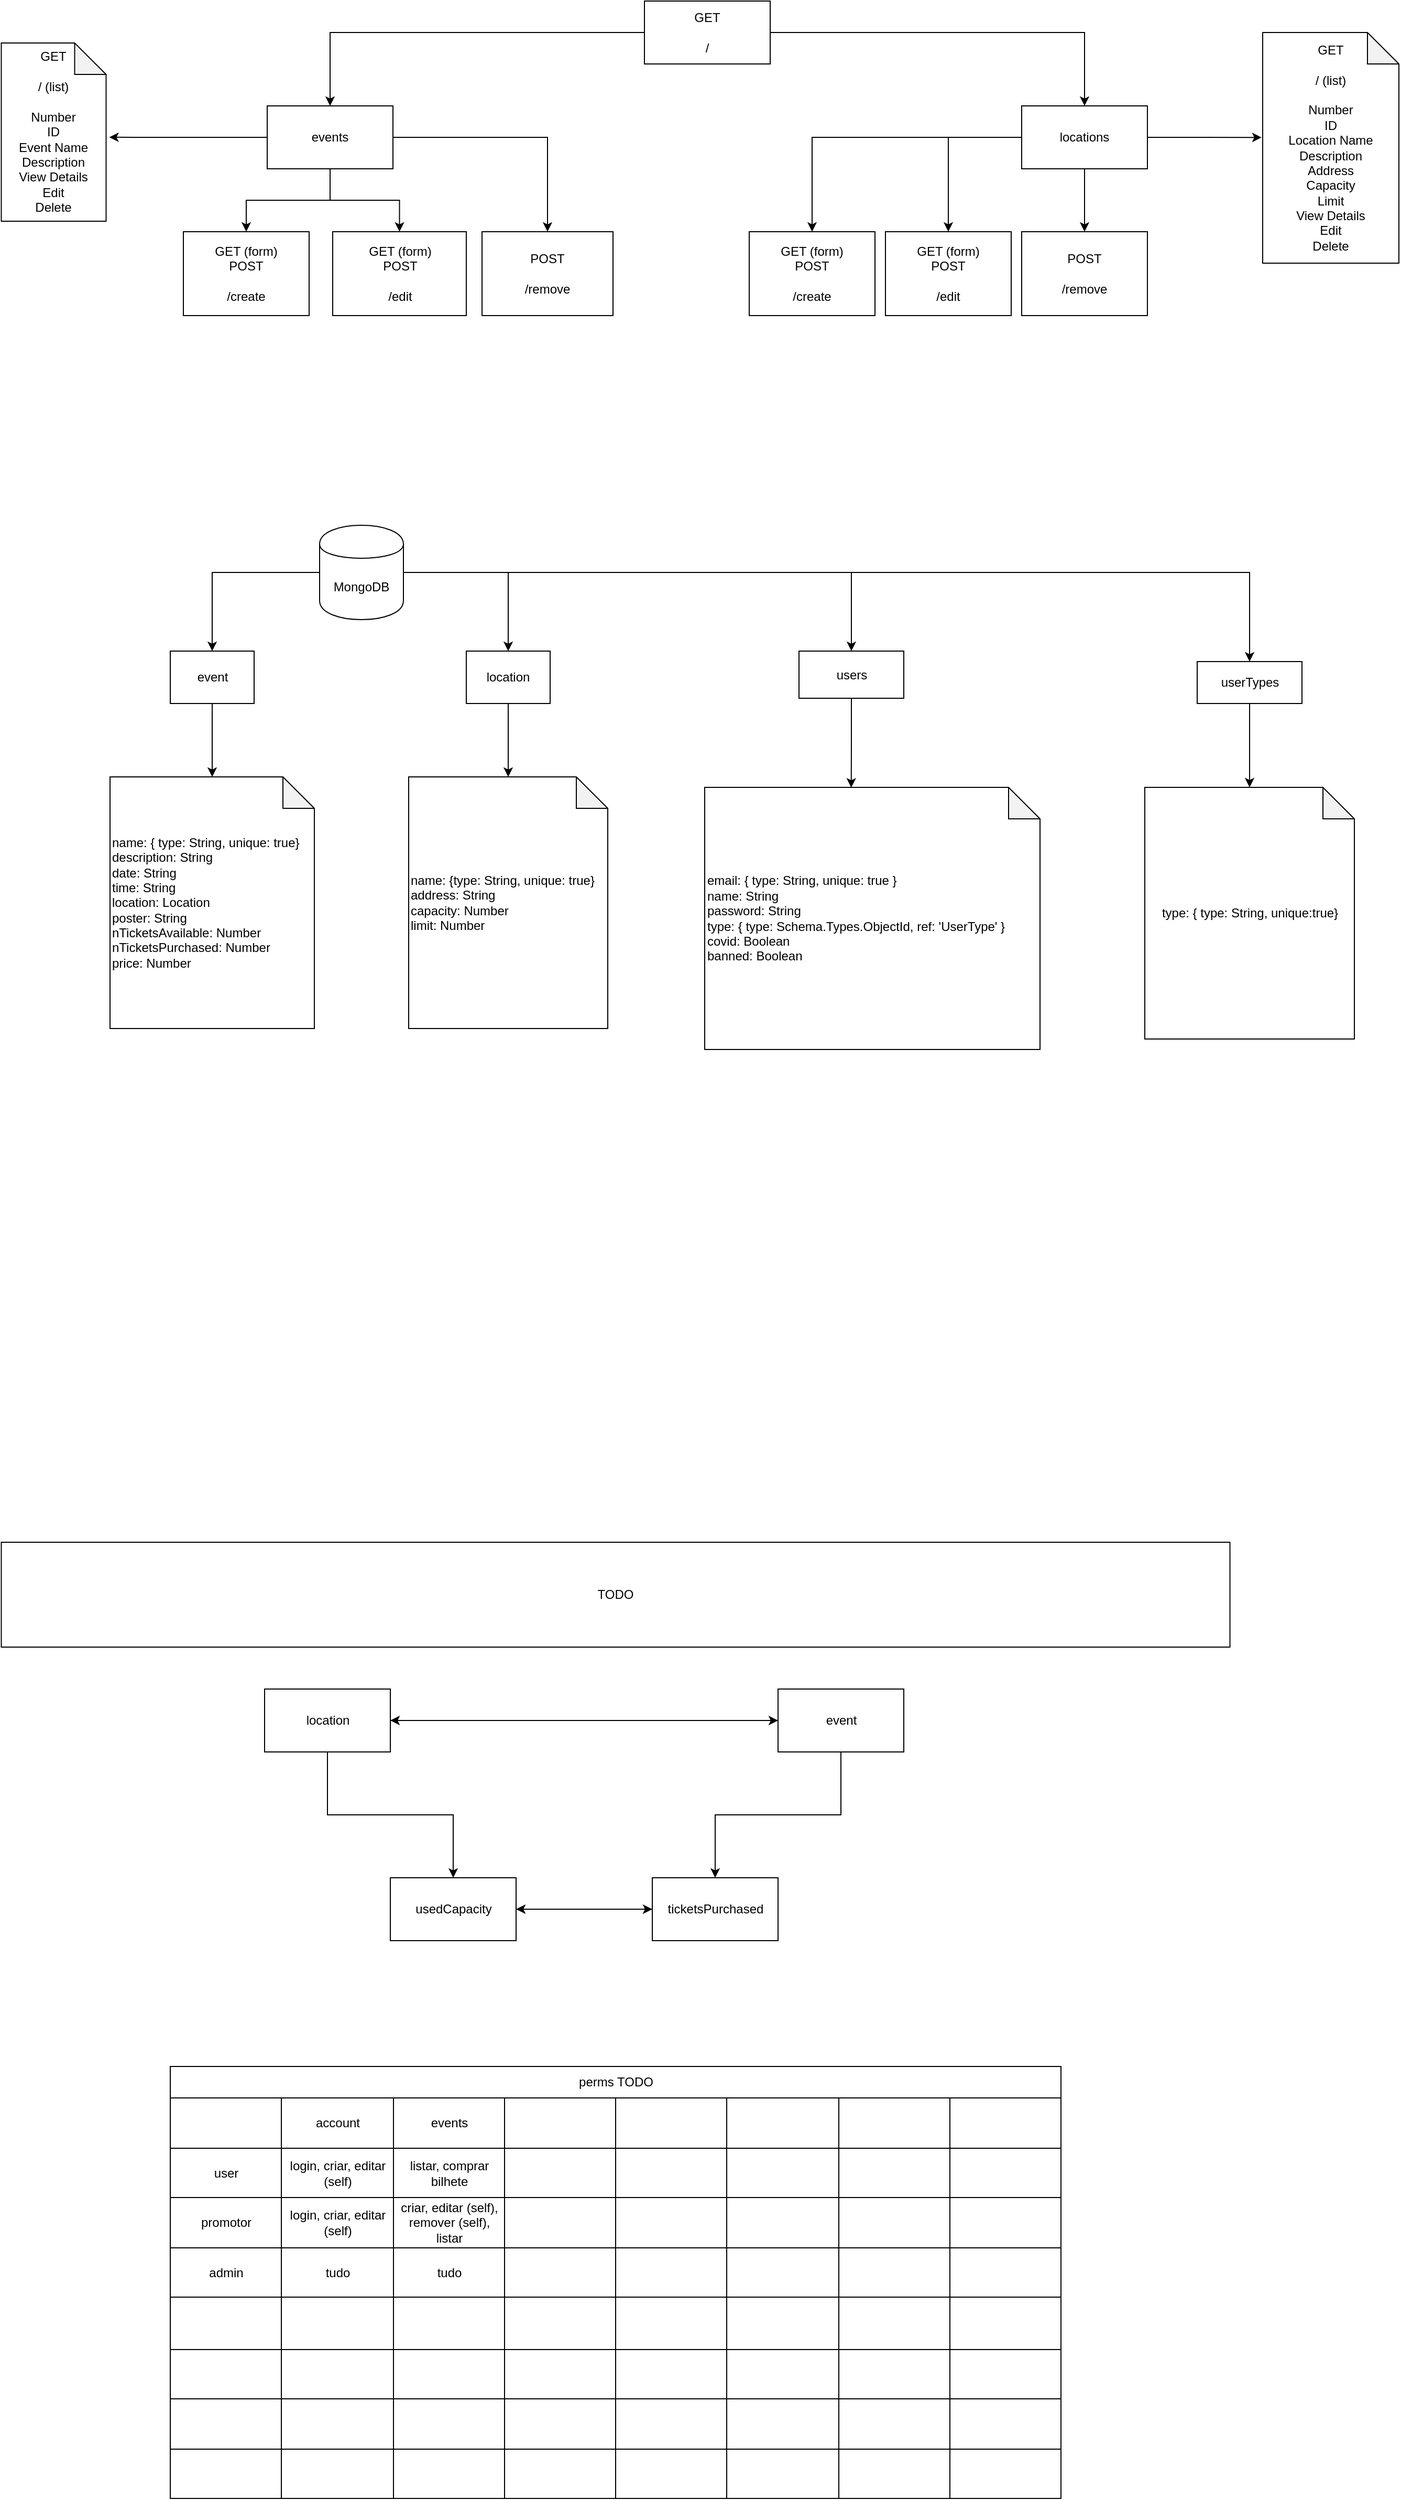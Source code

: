 <mxfile version="14.5.1" type="device"><diagram id="QZYRlkhLkShKNMkYqEu6" name="Page-1"><mxGraphModel dx="4913" dy="2349" grid="1" gridSize="10" guides="1" tooltips="1" connect="1" arrows="1" fold="1" page="1" pageScale="1" pageWidth="850" pageHeight="1100" math="0" shadow="0"><root><mxCell id="0"/><mxCell id="1" parent="0"/><mxCell id="uwYuwKZiTpqcy3LAlkzA-175" style="edgeStyle=orthogonalEdgeStyle;rounded=0;orthogonalLoop=1;jettySize=auto;html=1;" parent="1" source="uwYuwKZiTpqcy3LAlkzA-1" target="uwYuwKZiTpqcy3LAlkzA-5" edge="1"><mxGeometry relative="1" as="geometry"/></mxCell><mxCell id="uwYuwKZiTpqcy3LAlkzA-176" style="edgeStyle=orthogonalEdgeStyle;rounded=0;orthogonalLoop=1;jettySize=auto;html=1;" parent="1" source="uwYuwKZiTpqcy3LAlkzA-1" target="uwYuwKZiTpqcy3LAlkzA-8" edge="1"><mxGeometry relative="1" as="geometry"/></mxCell><mxCell id="uwYuwKZiTpqcy3LAlkzA-1" value="GET&lt;br&gt;&lt;br&gt;/" style="rounded=0;whiteSpace=wrap;html=1;" parent="1" vertex="1"><mxGeometry x="460" y="20" width="120" height="60" as="geometry"/></mxCell><mxCell id="uwYuwKZiTpqcy3LAlkzA-3" value="GET (form)&lt;br&gt;POST&lt;br&gt;&lt;br&gt;/create" style="whiteSpace=wrap;html=1;" parent="1" vertex="1"><mxGeometry x="20" y="240" width="120" height="80" as="geometry"/></mxCell><mxCell id="uwYuwKZiTpqcy3LAlkzA-178" style="edgeStyle=orthogonalEdgeStyle;rounded=0;orthogonalLoop=1;jettySize=auto;html=1;" parent="1" source="uwYuwKZiTpqcy3LAlkzA-5" target="uwYuwKZiTpqcy3LAlkzA-3" edge="1"><mxGeometry relative="1" as="geometry"/></mxCell><mxCell id="uwYuwKZiTpqcy3LAlkzA-179" style="edgeStyle=orthogonalEdgeStyle;rounded=0;orthogonalLoop=1;jettySize=auto;html=1;" parent="1" source="uwYuwKZiTpqcy3LAlkzA-5" target="uwYuwKZiTpqcy3LAlkzA-170" edge="1"><mxGeometry relative="1" as="geometry"/></mxCell><mxCell id="uwYuwKZiTpqcy3LAlkzA-181" style="edgeStyle=orthogonalEdgeStyle;rounded=0;orthogonalLoop=1;jettySize=auto;html=1;" parent="1" source="uwYuwKZiTpqcy3LAlkzA-5" target="uwYuwKZiTpqcy3LAlkzA-168" edge="1"><mxGeometry relative="1" as="geometry"/></mxCell><mxCell id="7alxsDu_PZcMSdnCGjHy-46" style="edgeStyle=orthogonalEdgeStyle;rounded=0;orthogonalLoop=1;jettySize=auto;html=1;entryX=1.03;entryY=0.529;entryDx=0;entryDy=0;entryPerimeter=0;" edge="1" parent="1" source="uwYuwKZiTpqcy3LAlkzA-5" target="7alxsDu_PZcMSdnCGjHy-28"><mxGeometry relative="1" as="geometry"/></mxCell><mxCell id="uwYuwKZiTpqcy3LAlkzA-5" value="events" style="whiteSpace=wrap;html=1;" parent="1" vertex="1"><mxGeometry x="100" y="120" width="120" height="60" as="geometry"/></mxCell><mxCell id="uwYuwKZiTpqcy3LAlkzA-182" style="edgeStyle=orthogonalEdgeStyle;rounded=0;orthogonalLoop=1;jettySize=auto;html=1;" parent="1" source="uwYuwKZiTpqcy3LAlkzA-8" target="uwYuwKZiTpqcy3LAlkzA-9" edge="1"><mxGeometry relative="1" as="geometry"/></mxCell><mxCell id="uwYuwKZiTpqcy3LAlkzA-183" style="edgeStyle=orthogonalEdgeStyle;rounded=0;orthogonalLoop=1;jettySize=auto;html=1;" parent="1" source="uwYuwKZiTpqcy3LAlkzA-8" target="uwYuwKZiTpqcy3LAlkzA-10" edge="1"><mxGeometry relative="1" as="geometry"/></mxCell><mxCell id="uwYuwKZiTpqcy3LAlkzA-184" style="edgeStyle=orthogonalEdgeStyle;rounded=0;orthogonalLoop=1;jettySize=auto;html=1;entryX=0.5;entryY=0;entryDx=0;entryDy=0;" parent="1" source="uwYuwKZiTpqcy3LAlkzA-8" target="uwYuwKZiTpqcy3LAlkzA-11" edge="1"><mxGeometry relative="1" as="geometry"/></mxCell><mxCell id="7alxsDu_PZcMSdnCGjHy-45" style="edgeStyle=orthogonalEdgeStyle;rounded=0;orthogonalLoop=1;jettySize=auto;html=1;entryX=-0.008;entryY=0.455;entryDx=0;entryDy=0;entryPerimeter=0;" edge="1" parent="1" source="uwYuwKZiTpqcy3LAlkzA-8" target="7alxsDu_PZcMSdnCGjHy-30"><mxGeometry relative="1" as="geometry"/></mxCell><mxCell id="uwYuwKZiTpqcy3LAlkzA-8" value="locations" style="whiteSpace=wrap;html=1;" parent="1" vertex="1"><mxGeometry x="820" y="120" width="120" height="60" as="geometry"/></mxCell><mxCell id="uwYuwKZiTpqcy3LAlkzA-9" value="GET (form)&lt;br&gt;POST&lt;br&gt;&lt;br&gt;/create" style="whiteSpace=wrap;html=1;" parent="1" vertex="1"><mxGeometry x="560" y="240" width="120" height="80" as="geometry"/></mxCell><mxCell id="uwYuwKZiTpqcy3LAlkzA-10" value="GET (form)&lt;br&gt;POST&lt;br&gt;&lt;br&gt;/edit" style="whiteSpace=wrap;html=1;" parent="1" vertex="1"><mxGeometry x="690" y="240" width="120" height="80" as="geometry"/></mxCell><mxCell id="uwYuwKZiTpqcy3LAlkzA-11" value="POST&lt;br&gt;&lt;br&gt;/remove" style="whiteSpace=wrap;html=1;" parent="1" vertex="1"><mxGeometry x="820" y="240" width="120" height="80" as="geometry"/></mxCell><mxCell id="uwYuwKZiTpqcy3LAlkzA-95" value="perms TODO" style="shape=table;html=1;whiteSpace=wrap;startSize=30;container=1;collapsible=0;childLayout=tableLayout;" parent="1" vertex="1"><mxGeometry x="7.5" y="1990" width="850" height="412" as="geometry"/></mxCell><mxCell id="uwYuwKZiTpqcy3LAlkzA-96" value="" style="shape=partialRectangle;html=1;whiteSpace=wrap;collapsible=0;dropTarget=0;pointerEvents=0;fillColor=none;top=0;left=0;bottom=0;right=0;points=[[0,0.5],[1,0.5]];portConstraint=eastwest;" parent="uwYuwKZiTpqcy3LAlkzA-95" vertex="1"><mxGeometry y="30" width="850" height="48" as="geometry"/></mxCell><mxCell id="uwYuwKZiTpqcy3LAlkzA-97" value="" style="shape=partialRectangle;html=1;whiteSpace=wrap;connectable=0;overflow=hidden;fillColor=none;top=0;left=0;bottom=0;right=0;" parent="uwYuwKZiTpqcy3LAlkzA-96" vertex="1"><mxGeometry width="106" height="48" as="geometry"/></mxCell><mxCell id="uwYuwKZiTpqcy3LAlkzA-98" value="account" style="shape=partialRectangle;html=1;whiteSpace=wrap;connectable=0;overflow=hidden;fillColor=none;top=0;left=0;bottom=0;right=0;" parent="uwYuwKZiTpqcy3LAlkzA-96" vertex="1"><mxGeometry x="106" width="107" height="48" as="geometry"/></mxCell><mxCell id="uwYuwKZiTpqcy3LAlkzA-99" value="events" style="shape=partialRectangle;html=1;whiteSpace=wrap;connectable=0;overflow=hidden;fillColor=none;top=0;left=0;bottom=0;right=0;" parent="uwYuwKZiTpqcy3LAlkzA-96" vertex="1"><mxGeometry x="213" width="106" height="48" as="geometry"/></mxCell><mxCell id="uwYuwKZiTpqcy3LAlkzA-100" value="" style="shape=partialRectangle;html=1;whiteSpace=wrap;connectable=0;overflow=hidden;fillColor=none;top=0;left=0;bottom=0;right=0;" parent="uwYuwKZiTpqcy3LAlkzA-96" vertex="1"><mxGeometry x="319" width="106" height="48" as="geometry"/></mxCell><mxCell id="uwYuwKZiTpqcy3LAlkzA-101" value="" style="shape=partialRectangle;html=1;whiteSpace=wrap;connectable=0;overflow=hidden;fillColor=none;top=0;left=0;bottom=0;right=0;" parent="uwYuwKZiTpqcy3LAlkzA-96" vertex="1"><mxGeometry x="425" width="106" height="48" as="geometry"/></mxCell><mxCell id="uwYuwKZiTpqcy3LAlkzA-102" value="" style="shape=partialRectangle;html=1;whiteSpace=wrap;connectable=0;overflow=hidden;fillColor=none;top=0;left=0;bottom=0;right=0;" parent="uwYuwKZiTpqcy3LAlkzA-96" vertex="1"><mxGeometry x="531" width="107" height="48" as="geometry"/></mxCell><mxCell id="uwYuwKZiTpqcy3LAlkzA-103" value="" style="shape=partialRectangle;html=1;whiteSpace=wrap;connectable=0;overflow=hidden;fillColor=none;top=0;left=0;bottom=0;right=0;" parent="uwYuwKZiTpqcy3LAlkzA-96" vertex="1"><mxGeometry x="638" width="106" height="48" as="geometry"/></mxCell><mxCell id="uwYuwKZiTpqcy3LAlkzA-104" value="" style="shape=partialRectangle;html=1;whiteSpace=wrap;connectable=0;overflow=hidden;fillColor=none;top=0;left=0;bottom=0;right=0;" parent="uwYuwKZiTpqcy3LAlkzA-96" vertex="1"><mxGeometry x="744" width="106" height="48" as="geometry"/></mxCell><mxCell id="uwYuwKZiTpqcy3LAlkzA-105" value="" style="shape=partialRectangle;html=1;whiteSpace=wrap;collapsible=0;dropTarget=0;pointerEvents=0;fillColor=none;top=0;left=0;bottom=0;right=0;points=[[0,0.5],[1,0.5]];portConstraint=eastwest;" parent="uwYuwKZiTpqcy3LAlkzA-95" vertex="1"><mxGeometry y="78" width="850" height="47" as="geometry"/></mxCell><mxCell id="uwYuwKZiTpqcy3LAlkzA-106" value="user" style="shape=partialRectangle;html=1;whiteSpace=wrap;connectable=0;overflow=hidden;fillColor=none;top=0;left=0;bottom=0;right=0;" parent="uwYuwKZiTpqcy3LAlkzA-105" vertex="1"><mxGeometry width="106" height="47" as="geometry"/></mxCell><mxCell id="uwYuwKZiTpqcy3LAlkzA-107" value="login, criar, editar (self)" style="shape=partialRectangle;html=1;whiteSpace=wrap;connectable=0;overflow=hidden;fillColor=none;top=0;left=0;bottom=0;right=0;" parent="uwYuwKZiTpqcy3LAlkzA-105" vertex="1"><mxGeometry x="106" width="107" height="47" as="geometry"/></mxCell><mxCell id="uwYuwKZiTpqcy3LAlkzA-108" value="listar, comprar bilhete" style="shape=partialRectangle;html=1;whiteSpace=wrap;connectable=0;overflow=hidden;fillColor=none;top=0;left=0;bottom=0;right=0;" parent="uwYuwKZiTpqcy3LAlkzA-105" vertex="1"><mxGeometry x="213" width="106" height="47" as="geometry"/></mxCell><mxCell id="uwYuwKZiTpqcy3LAlkzA-109" value="" style="shape=partialRectangle;html=1;whiteSpace=wrap;connectable=0;overflow=hidden;fillColor=none;top=0;left=0;bottom=0;right=0;" parent="uwYuwKZiTpqcy3LAlkzA-105" vertex="1"><mxGeometry x="319" width="106" height="47" as="geometry"/></mxCell><mxCell id="uwYuwKZiTpqcy3LAlkzA-110" value="" style="shape=partialRectangle;html=1;whiteSpace=wrap;connectable=0;overflow=hidden;fillColor=none;top=0;left=0;bottom=0;right=0;" parent="uwYuwKZiTpqcy3LAlkzA-105" vertex="1"><mxGeometry x="425" width="106" height="47" as="geometry"/></mxCell><mxCell id="uwYuwKZiTpqcy3LAlkzA-111" value="" style="shape=partialRectangle;html=1;whiteSpace=wrap;connectable=0;overflow=hidden;fillColor=none;top=0;left=0;bottom=0;right=0;" parent="uwYuwKZiTpqcy3LAlkzA-105" vertex="1"><mxGeometry x="531" width="107" height="47" as="geometry"/></mxCell><mxCell id="uwYuwKZiTpqcy3LAlkzA-112" value="" style="shape=partialRectangle;html=1;whiteSpace=wrap;connectable=0;overflow=hidden;fillColor=none;top=0;left=0;bottom=0;right=0;" parent="uwYuwKZiTpqcy3LAlkzA-105" vertex="1"><mxGeometry x="638" width="106" height="47" as="geometry"/></mxCell><mxCell id="uwYuwKZiTpqcy3LAlkzA-113" value="" style="shape=partialRectangle;html=1;whiteSpace=wrap;connectable=0;overflow=hidden;fillColor=none;top=0;left=0;bottom=0;right=0;" parent="uwYuwKZiTpqcy3LAlkzA-105" vertex="1"><mxGeometry x="744" width="106" height="47" as="geometry"/></mxCell><mxCell id="uwYuwKZiTpqcy3LAlkzA-114" value="" style="shape=partialRectangle;html=1;whiteSpace=wrap;collapsible=0;dropTarget=0;pointerEvents=0;fillColor=none;top=0;left=0;bottom=0;right=0;points=[[0,0.5],[1,0.5]];portConstraint=eastwest;" parent="uwYuwKZiTpqcy3LAlkzA-95" vertex="1"><mxGeometry y="125" width="850" height="48" as="geometry"/></mxCell><mxCell id="uwYuwKZiTpqcy3LAlkzA-115" value="promotor" style="shape=partialRectangle;html=1;whiteSpace=wrap;connectable=0;overflow=hidden;fillColor=none;top=0;left=0;bottom=0;right=0;" parent="uwYuwKZiTpqcy3LAlkzA-114" vertex="1"><mxGeometry width="106" height="48" as="geometry"/></mxCell><mxCell id="uwYuwKZiTpqcy3LAlkzA-116" value="login, criar, editar (self)" style="shape=partialRectangle;html=1;whiteSpace=wrap;connectable=0;overflow=hidden;fillColor=none;top=0;left=0;bottom=0;right=0;" parent="uwYuwKZiTpqcy3LAlkzA-114" vertex="1"><mxGeometry x="106" width="107" height="48" as="geometry"/></mxCell><mxCell id="uwYuwKZiTpqcy3LAlkzA-117" value="criar, editar (self), remover (self), listar" style="shape=partialRectangle;html=1;whiteSpace=wrap;connectable=0;overflow=hidden;fillColor=none;top=0;left=0;bottom=0;right=0;" parent="uwYuwKZiTpqcy3LAlkzA-114" vertex="1"><mxGeometry x="213" width="106" height="48" as="geometry"/></mxCell><mxCell id="uwYuwKZiTpqcy3LAlkzA-118" value="" style="shape=partialRectangle;html=1;whiteSpace=wrap;connectable=0;overflow=hidden;fillColor=none;top=0;left=0;bottom=0;right=0;" parent="uwYuwKZiTpqcy3LAlkzA-114" vertex="1"><mxGeometry x="319" width="106" height="48" as="geometry"/></mxCell><mxCell id="uwYuwKZiTpqcy3LAlkzA-119" value="" style="shape=partialRectangle;html=1;whiteSpace=wrap;connectable=0;overflow=hidden;fillColor=none;top=0;left=0;bottom=0;right=0;" parent="uwYuwKZiTpqcy3LAlkzA-114" vertex="1"><mxGeometry x="425" width="106" height="48" as="geometry"/></mxCell><mxCell id="uwYuwKZiTpqcy3LAlkzA-120" value="" style="shape=partialRectangle;html=1;whiteSpace=wrap;connectable=0;overflow=hidden;fillColor=none;top=0;left=0;bottom=0;right=0;" parent="uwYuwKZiTpqcy3LAlkzA-114" vertex="1"><mxGeometry x="531" width="107" height="48" as="geometry"/></mxCell><mxCell id="uwYuwKZiTpqcy3LAlkzA-121" value="" style="shape=partialRectangle;html=1;whiteSpace=wrap;connectable=0;overflow=hidden;fillColor=none;top=0;left=0;bottom=0;right=0;" parent="uwYuwKZiTpqcy3LAlkzA-114" vertex="1"><mxGeometry x="638" width="106" height="48" as="geometry"/></mxCell><mxCell id="uwYuwKZiTpqcy3LAlkzA-122" value="" style="shape=partialRectangle;html=1;whiteSpace=wrap;connectable=0;overflow=hidden;fillColor=none;top=0;left=0;bottom=0;right=0;" parent="uwYuwKZiTpqcy3LAlkzA-114" vertex="1"><mxGeometry x="744" width="106" height="48" as="geometry"/></mxCell><mxCell id="uwYuwKZiTpqcy3LAlkzA-123" value="" style="shape=partialRectangle;html=1;whiteSpace=wrap;collapsible=0;dropTarget=0;pointerEvents=0;fillColor=none;top=0;left=0;bottom=0;right=0;points=[[0,0.5],[1,0.5]];portConstraint=eastwest;" parent="uwYuwKZiTpqcy3LAlkzA-95" vertex="1"><mxGeometry y="173" width="850" height="47" as="geometry"/></mxCell><mxCell id="uwYuwKZiTpqcy3LAlkzA-124" value="admin" style="shape=partialRectangle;html=1;whiteSpace=wrap;connectable=0;overflow=hidden;fillColor=none;top=0;left=0;bottom=0;right=0;" parent="uwYuwKZiTpqcy3LAlkzA-123" vertex="1"><mxGeometry width="106" height="47" as="geometry"/></mxCell><mxCell id="uwYuwKZiTpqcy3LAlkzA-125" value="tudo" style="shape=partialRectangle;html=1;whiteSpace=wrap;connectable=0;overflow=hidden;fillColor=none;top=0;left=0;bottom=0;right=0;" parent="uwYuwKZiTpqcy3LAlkzA-123" vertex="1"><mxGeometry x="106" width="107" height="47" as="geometry"/></mxCell><mxCell id="uwYuwKZiTpqcy3LAlkzA-126" value="tudo" style="shape=partialRectangle;html=1;whiteSpace=wrap;connectable=0;overflow=hidden;fillColor=none;top=0;left=0;bottom=0;right=0;" parent="uwYuwKZiTpqcy3LAlkzA-123" vertex="1"><mxGeometry x="213" width="106" height="47" as="geometry"/></mxCell><mxCell id="uwYuwKZiTpqcy3LAlkzA-127" value="" style="shape=partialRectangle;html=1;whiteSpace=wrap;connectable=0;overflow=hidden;fillColor=none;top=0;left=0;bottom=0;right=0;" parent="uwYuwKZiTpqcy3LAlkzA-123" vertex="1"><mxGeometry x="319" width="106" height="47" as="geometry"/></mxCell><mxCell id="uwYuwKZiTpqcy3LAlkzA-128" value="" style="shape=partialRectangle;html=1;whiteSpace=wrap;connectable=0;overflow=hidden;fillColor=none;top=0;left=0;bottom=0;right=0;" parent="uwYuwKZiTpqcy3LAlkzA-123" vertex="1"><mxGeometry x="425" width="106" height="47" as="geometry"/></mxCell><mxCell id="uwYuwKZiTpqcy3LAlkzA-129" value="" style="shape=partialRectangle;html=1;whiteSpace=wrap;connectable=0;overflow=hidden;fillColor=none;top=0;left=0;bottom=0;right=0;" parent="uwYuwKZiTpqcy3LAlkzA-123" vertex="1"><mxGeometry x="531" width="107" height="47" as="geometry"/></mxCell><mxCell id="uwYuwKZiTpqcy3LAlkzA-130" value="" style="shape=partialRectangle;html=1;whiteSpace=wrap;connectable=0;overflow=hidden;fillColor=none;top=0;left=0;bottom=0;right=0;" parent="uwYuwKZiTpqcy3LAlkzA-123" vertex="1"><mxGeometry x="638" width="106" height="47" as="geometry"/></mxCell><mxCell id="uwYuwKZiTpqcy3LAlkzA-131" value="" style="shape=partialRectangle;html=1;whiteSpace=wrap;connectable=0;overflow=hidden;fillColor=none;top=0;left=0;bottom=0;right=0;" parent="uwYuwKZiTpqcy3LAlkzA-123" vertex="1"><mxGeometry x="744" width="106" height="47" as="geometry"/></mxCell><mxCell id="uwYuwKZiTpqcy3LAlkzA-132" value="" style="shape=partialRectangle;html=1;whiteSpace=wrap;collapsible=0;dropTarget=0;pointerEvents=0;fillColor=none;top=0;left=0;bottom=0;right=0;points=[[0,0.5],[1,0.5]];portConstraint=eastwest;" parent="uwYuwKZiTpqcy3LAlkzA-95" vertex="1"><mxGeometry y="220" width="850" height="50" as="geometry"/></mxCell><mxCell id="uwYuwKZiTpqcy3LAlkzA-133" value="" style="shape=partialRectangle;html=1;whiteSpace=wrap;connectable=0;overflow=hidden;fillColor=none;top=0;left=0;bottom=0;right=0;" parent="uwYuwKZiTpqcy3LAlkzA-132" vertex="1"><mxGeometry width="106" height="50" as="geometry"/></mxCell><mxCell id="uwYuwKZiTpqcy3LAlkzA-134" value="" style="shape=partialRectangle;html=1;whiteSpace=wrap;connectable=0;overflow=hidden;fillColor=none;top=0;left=0;bottom=0;right=0;" parent="uwYuwKZiTpqcy3LAlkzA-132" vertex="1"><mxGeometry x="106" width="107" height="50" as="geometry"/></mxCell><mxCell id="uwYuwKZiTpqcy3LAlkzA-135" value="" style="shape=partialRectangle;html=1;whiteSpace=wrap;connectable=0;overflow=hidden;fillColor=none;top=0;left=0;bottom=0;right=0;" parent="uwYuwKZiTpqcy3LAlkzA-132" vertex="1"><mxGeometry x="213" width="106" height="50" as="geometry"/></mxCell><mxCell id="uwYuwKZiTpqcy3LAlkzA-136" value="" style="shape=partialRectangle;html=1;whiteSpace=wrap;connectable=0;overflow=hidden;fillColor=none;top=0;left=0;bottom=0;right=0;" parent="uwYuwKZiTpqcy3LAlkzA-132" vertex="1"><mxGeometry x="319" width="106" height="50" as="geometry"/></mxCell><mxCell id="uwYuwKZiTpqcy3LAlkzA-137" value="" style="shape=partialRectangle;html=1;whiteSpace=wrap;connectable=0;overflow=hidden;fillColor=none;top=0;left=0;bottom=0;right=0;" parent="uwYuwKZiTpqcy3LAlkzA-132" vertex="1"><mxGeometry x="425" width="106" height="50" as="geometry"/></mxCell><mxCell id="uwYuwKZiTpqcy3LAlkzA-138" value="" style="shape=partialRectangle;html=1;whiteSpace=wrap;connectable=0;overflow=hidden;fillColor=none;top=0;left=0;bottom=0;right=0;" parent="uwYuwKZiTpqcy3LAlkzA-132" vertex="1"><mxGeometry x="531" width="107" height="50" as="geometry"/></mxCell><mxCell id="uwYuwKZiTpqcy3LAlkzA-139" value="" style="shape=partialRectangle;html=1;whiteSpace=wrap;connectable=0;overflow=hidden;fillColor=none;top=0;left=0;bottom=0;right=0;" parent="uwYuwKZiTpqcy3LAlkzA-132" vertex="1"><mxGeometry x="638" width="106" height="50" as="geometry"/></mxCell><mxCell id="uwYuwKZiTpqcy3LAlkzA-140" value="" style="shape=partialRectangle;html=1;whiteSpace=wrap;connectable=0;overflow=hidden;fillColor=none;top=0;left=0;bottom=0;right=0;" parent="uwYuwKZiTpqcy3LAlkzA-132" vertex="1"><mxGeometry x="744" width="106" height="50" as="geometry"/></mxCell><mxCell id="uwYuwKZiTpqcy3LAlkzA-141" value="" style="shape=partialRectangle;html=1;whiteSpace=wrap;collapsible=0;dropTarget=0;pointerEvents=0;fillColor=none;top=0;left=0;bottom=0;right=0;points=[[0,0.5],[1,0.5]];portConstraint=eastwest;" parent="uwYuwKZiTpqcy3LAlkzA-95" vertex="1"><mxGeometry y="270" width="850" height="47" as="geometry"/></mxCell><mxCell id="uwYuwKZiTpqcy3LAlkzA-142" value="" style="shape=partialRectangle;html=1;whiteSpace=wrap;connectable=0;overflow=hidden;fillColor=none;top=0;left=0;bottom=0;right=0;" parent="uwYuwKZiTpqcy3LAlkzA-141" vertex="1"><mxGeometry width="106" height="47" as="geometry"/></mxCell><mxCell id="uwYuwKZiTpqcy3LAlkzA-143" value="" style="shape=partialRectangle;html=1;whiteSpace=wrap;connectable=0;overflow=hidden;fillColor=none;top=0;left=0;bottom=0;right=0;" parent="uwYuwKZiTpqcy3LAlkzA-141" vertex="1"><mxGeometry x="106" width="107" height="47" as="geometry"/></mxCell><mxCell id="uwYuwKZiTpqcy3LAlkzA-144" value="" style="shape=partialRectangle;html=1;whiteSpace=wrap;connectable=0;overflow=hidden;fillColor=none;top=0;left=0;bottom=0;right=0;" parent="uwYuwKZiTpqcy3LAlkzA-141" vertex="1"><mxGeometry x="213" width="106" height="47" as="geometry"/></mxCell><mxCell id="uwYuwKZiTpqcy3LAlkzA-145" value="" style="shape=partialRectangle;html=1;whiteSpace=wrap;connectable=0;overflow=hidden;fillColor=none;top=0;left=0;bottom=0;right=0;" parent="uwYuwKZiTpqcy3LAlkzA-141" vertex="1"><mxGeometry x="319" width="106" height="47" as="geometry"/></mxCell><mxCell id="uwYuwKZiTpqcy3LAlkzA-146" value="" style="shape=partialRectangle;html=1;whiteSpace=wrap;connectable=0;overflow=hidden;fillColor=none;top=0;left=0;bottom=0;right=0;" parent="uwYuwKZiTpqcy3LAlkzA-141" vertex="1"><mxGeometry x="425" width="106" height="47" as="geometry"/></mxCell><mxCell id="uwYuwKZiTpqcy3LAlkzA-147" value="" style="shape=partialRectangle;html=1;whiteSpace=wrap;connectable=0;overflow=hidden;fillColor=none;top=0;left=0;bottom=0;right=0;" parent="uwYuwKZiTpqcy3LAlkzA-141" vertex="1"><mxGeometry x="531" width="107" height="47" as="geometry"/></mxCell><mxCell id="uwYuwKZiTpqcy3LAlkzA-148" value="" style="shape=partialRectangle;html=1;whiteSpace=wrap;connectable=0;overflow=hidden;fillColor=none;top=0;left=0;bottom=0;right=0;" parent="uwYuwKZiTpqcy3LAlkzA-141" vertex="1"><mxGeometry x="638" width="106" height="47" as="geometry"/></mxCell><mxCell id="uwYuwKZiTpqcy3LAlkzA-149" value="" style="shape=partialRectangle;html=1;whiteSpace=wrap;connectable=0;overflow=hidden;fillColor=none;top=0;left=0;bottom=0;right=0;" parent="uwYuwKZiTpqcy3LAlkzA-141" vertex="1"><mxGeometry x="744" width="106" height="47" as="geometry"/></mxCell><mxCell id="uwYuwKZiTpqcy3LAlkzA-150" value="" style="shape=partialRectangle;html=1;whiteSpace=wrap;collapsible=0;dropTarget=0;pointerEvents=0;fillColor=none;top=0;left=0;bottom=0;right=0;points=[[0,0.5],[1,0.5]];portConstraint=eastwest;" parent="uwYuwKZiTpqcy3LAlkzA-95" vertex="1"><mxGeometry y="317" width="850" height="48" as="geometry"/></mxCell><mxCell id="uwYuwKZiTpqcy3LAlkzA-151" value="" style="shape=partialRectangle;html=1;whiteSpace=wrap;connectable=0;overflow=hidden;fillColor=none;top=0;left=0;bottom=0;right=0;" parent="uwYuwKZiTpqcy3LAlkzA-150" vertex="1"><mxGeometry width="106" height="48" as="geometry"/></mxCell><mxCell id="uwYuwKZiTpqcy3LAlkzA-152" value="" style="shape=partialRectangle;html=1;whiteSpace=wrap;connectable=0;overflow=hidden;fillColor=none;top=0;left=0;bottom=0;right=0;" parent="uwYuwKZiTpqcy3LAlkzA-150" vertex="1"><mxGeometry x="106" width="107" height="48" as="geometry"/></mxCell><mxCell id="uwYuwKZiTpqcy3LAlkzA-153" value="" style="shape=partialRectangle;html=1;whiteSpace=wrap;connectable=0;overflow=hidden;fillColor=none;top=0;left=0;bottom=0;right=0;" parent="uwYuwKZiTpqcy3LAlkzA-150" vertex="1"><mxGeometry x="213" width="106" height="48" as="geometry"/></mxCell><mxCell id="uwYuwKZiTpqcy3LAlkzA-154" value="" style="shape=partialRectangle;html=1;whiteSpace=wrap;connectable=0;overflow=hidden;fillColor=none;top=0;left=0;bottom=0;right=0;" parent="uwYuwKZiTpqcy3LAlkzA-150" vertex="1"><mxGeometry x="319" width="106" height="48" as="geometry"/></mxCell><mxCell id="uwYuwKZiTpqcy3LAlkzA-155" value="" style="shape=partialRectangle;html=1;whiteSpace=wrap;connectable=0;overflow=hidden;fillColor=none;top=0;left=0;bottom=0;right=0;" parent="uwYuwKZiTpqcy3LAlkzA-150" vertex="1"><mxGeometry x="425" width="106" height="48" as="geometry"/></mxCell><mxCell id="uwYuwKZiTpqcy3LAlkzA-156" value="" style="shape=partialRectangle;html=1;whiteSpace=wrap;connectable=0;overflow=hidden;fillColor=none;top=0;left=0;bottom=0;right=0;" parent="uwYuwKZiTpqcy3LAlkzA-150" vertex="1"><mxGeometry x="531" width="107" height="48" as="geometry"/></mxCell><mxCell id="uwYuwKZiTpqcy3LAlkzA-157" value="" style="shape=partialRectangle;html=1;whiteSpace=wrap;connectable=0;overflow=hidden;fillColor=none;top=0;left=0;bottom=0;right=0;" parent="uwYuwKZiTpqcy3LAlkzA-150" vertex="1"><mxGeometry x="638" width="106" height="48" as="geometry"/></mxCell><mxCell id="uwYuwKZiTpqcy3LAlkzA-158" value="" style="shape=partialRectangle;html=1;whiteSpace=wrap;connectable=0;overflow=hidden;fillColor=none;top=0;left=0;bottom=0;right=0;" parent="uwYuwKZiTpqcy3LAlkzA-150" vertex="1"><mxGeometry x="744" width="106" height="48" as="geometry"/></mxCell><mxCell id="uwYuwKZiTpqcy3LAlkzA-159" value="" style="shape=partialRectangle;html=1;whiteSpace=wrap;collapsible=0;dropTarget=0;pointerEvents=0;fillColor=none;top=0;left=0;bottom=0;right=0;points=[[0,0.5],[1,0.5]];portConstraint=eastwest;" parent="uwYuwKZiTpqcy3LAlkzA-95" vertex="1"><mxGeometry y="365" width="850" height="47" as="geometry"/></mxCell><mxCell id="uwYuwKZiTpqcy3LAlkzA-160" value="" style="shape=partialRectangle;html=1;whiteSpace=wrap;connectable=0;overflow=hidden;fillColor=none;top=0;left=0;bottom=0;right=0;" parent="uwYuwKZiTpqcy3LAlkzA-159" vertex="1"><mxGeometry width="106" height="47" as="geometry"/></mxCell><mxCell id="uwYuwKZiTpqcy3LAlkzA-161" value="" style="shape=partialRectangle;html=1;whiteSpace=wrap;connectable=0;overflow=hidden;fillColor=none;top=0;left=0;bottom=0;right=0;" parent="uwYuwKZiTpqcy3LAlkzA-159" vertex="1"><mxGeometry x="106" width="107" height="47" as="geometry"/></mxCell><mxCell id="uwYuwKZiTpqcy3LAlkzA-162" value="" style="shape=partialRectangle;html=1;whiteSpace=wrap;connectable=0;overflow=hidden;fillColor=none;top=0;left=0;bottom=0;right=0;" parent="uwYuwKZiTpqcy3LAlkzA-159" vertex="1"><mxGeometry x="213" width="106" height="47" as="geometry"/></mxCell><mxCell id="uwYuwKZiTpqcy3LAlkzA-163" value="" style="shape=partialRectangle;html=1;whiteSpace=wrap;connectable=0;overflow=hidden;fillColor=none;top=0;left=0;bottom=0;right=0;" parent="uwYuwKZiTpqcy3LAlkzA-159" vertex="1"><mxGeometry x="319" width="106" height="47" as="geometry"/></mxCell><mxCell id="uwYuwKZiTpqcy3LAlkzA-164" value="" style="shape=partialRectangle;html=1;whiteSpace=wrap;connectable=0;overflow=hidden;fillColor=none;top=0;left=0;bottom=0;right=0;" parent="uwYuwKZiTpqcy3LAlkzA-159" vertex="1"><mxGeometry x="425" width="106" height="47" as="geometry"/></mxCell><mxCell id="uwYuwKZiTpqcy3LAlkzA-165" value="" style="shape=partialRectangle;html=1;whiteSpace=wrap;connectable=0;overflow=hidden;fillColor=none;top=0;left=0;bottom=0;right=0;" parent="uwYuwKZiTpqcy3LAlkzA-159" vertex="1"><mxGeometry x="531" width="107" height="47" as="geometry"/></mxCell><mxCell id="uwYuwKZiTpqcy3LAlkzA-166" value="" style="shape=partialRectangle;html=1;whiteSpace=wrap;connectable=0;overflow=hidden;fillColor=none;top=0;left=0;bottom=0;right=0;" parent="uwYuwKZiTpqcy3LAlkzA-159" vertex="1"><mxGeometry x="638" width="106" height="47" as="geometry"/></mxCell><mxCell id="uwYuwKZiTpqcy3LAlkzA-167" value="" style="shape=partialRectangle;html=1;whiteSpace=wrap;connectable=0;overflow=hidden;fillColor=none;top=0;left=0;bottom=0;right=0;" parent="uwYuwKZiTpqcy3LAlkzA-159" vertex="1"><mxGeometry x="744" width="106" height="47" as="geometry"/></mxCell><mxCell id="uwYuwKZiTpqcy3LAlkzA-168" value="POST&lt;br&gt;&lt;br&gt;/remove" style="whiteSpace=wrap;html=1;" parent="1" vertex="1"><mxGeometry x="305" y="240" width="125" height="80" as="geometry"/></mxCell><mxCell id="uwYuwKZiTpqcy3LAlkzA-170" value="GET (form)&lt;br&gt;POST&lt;br&gt;&lt;br&gt;/edit" style="whiteSpace=wrap;html=1;" parent="1" vertex="1"><mxGeometry x="162.5" y="240" width="127.5" height="80" as="geometry"/></mxCell><mxCell id="7alxsDu_PZcMSdnCGjHy-19" style="edgeStyle=orthogonalEdgeStyle;rounded=0;orthogonalLoop=1;jettySize=auto;html=1;" edge="1" parent="1" source="VMXzpd9PUlZ_NKpJ3YCG-2" target="7alxsDu_PZcMSdnCGjHy-5"><mxGeometry relative="1" as="geometry"/></mxCell><mxCell id="VMXzpd9PUlZ_NKpJ3YCG-2" value="event" style="whiteSpace=wrap;html=1;" parent="1" vertex="1"><mxGeometry x="7.5" y="640" width="80" height="50" as="geometry"/></mxCell><mxCell id="4dmgWLphoQLImgz3aN7a-6" style="edgeStyle=orthogonalEdgeStyle;rounded=0;orthogonalLoop=1;jettySize=auto;html=1;" parent="1" source="4dmgWLphoQLImgz3aN7a-2" target="4dmgWLphoQLImgz3aN7a-4" edge="1"><mxGeometry relative="1" as="geometry"/></mxCell><mxCell id="4dmgWLphoQLImgz3aN7a-11" style="edgeStyle=orthogonalEdgeStyle;rounded=0;orthogonalLoop=1;jettySize=auto;html=1;" parent="1" source="4dmgWLphoQLImgz3aN7a-2" target="4dmgWLphoQLImgz3aN7a-3" edge="1"><mxGeometry relative="1" as="geometry"/></mxCell><mxCell id="4dmgWLphoQLImgz3aN7a-2" value="location" style="whiteSpace=wrap;html=1;" parent="1" vertex="1"><mxGeometry x="97.5" y="1630" width="120" height="60" as="geometry"/></mxCell><mxCell id="4dmgWLphoQLImgz3aN7a-7" style="edgeStyle=orthogonalEdgeStyle;rounded=0;orthogonalLoop=1;jettySize=auto;html=1;" parent="1" source="4dmgWLphoQLImgz3aN7a-3" target="4dmgWLphoQLImgz3aN7a-5" edge="1"><mxGeometry relative="1" as="geometry"/></mxCell><mxCell id="4dmgWLphoQLImgz3aN7a-10" style="edgeStyle=orthogonalEdgeStyle;rounded=0;orthogonalLoop=1;jettySize=auto;html=1;entryX=1;entryY=0.5;entryDx=0;entryDy=0;" parent="1" source="4dmgWLphoQLImgz3aN7a-3" target="4dmgWLphoQLImgz3aN7a-2" edge="1"><mxGeometry relative="1" as="geometry"/></mxCell><mxCell id="4dmgWLphoQLImgz3aN7a-3" value="event" style="whiteSpace=wrap;html=1;" parent="1" vertex="1"><mxGeometry x="587.5" y="1630" width="120" height="60" as="geometry"/></mxCell><mxCell id="4dmgWLphoQLImgz3aN7a-9" style="edgeStyle=orthogonalEdgeStyle;rounded=0;orthogonalLoop=1;jettySize=auto;html=1;" parent="1" source="4dmgWLphoQLImgz3aN7a-4" target="4dmgWLphoQLImgz3aN7a-5" edge="1"><mxGeometry relative="1" as="geometry"/></mxCell><mxCell id="4dmgWLphoQLImgz3aN7a-4" value="usedCapacity" style="whiteSpace=wrap;html=1;" parent="1" vertex="1"><mxGeometry x="217.5" y="1810" width="120" height="60" as="geometry"/></mxCell><mxCell id="4dmgWLphoQLImgz3aN7a-8" style="edgeStyle=orthogonalEdgeStyle;rounded=0;orthogonalLoop=1;jettySize=auto;html=1;entryX=1;entryY=0.5;entryDx=0;entryDy=0;" parent="1" source="4dmgWLphoQLImgz3aN7a-5" target="4dmgWLphoQLImgz3aN7a-4" edge="1"><mxGeometry relative="1" as="geometry"/></mxCell><mxCell id="4dmgWLphoQLImgz3aN7a-5" value="ticketsPurchased" style="whiteSpace=wrap;html=1;" parent="1" vertex="1"><mxGeometry x="467.5" y="1810" width="120" height="60" as="geometry"/></mxCell><mxCell id="7alxsDu_PZcMSdnCGjHy-18" style="edgeStyle=orthogonalEdgeStyle;rounded=0;orthogonalLoop=1;jettySize=auto;html=1;" edge="1" parent="1" source="7alxsDu_PZcMSdnCGjHy-3" target="VMXzpd9PUlZ_NKpJ3YCG-2"><mxGeometry relative="1" as="geometry"/></mxCell><mxCell id="7alxsDu_PZcMSdnCGjHy-22" style="edgeStyle=orthogonalEdgeStyle;rounded=0;orthogonalLoop=1;jettySize=auto;html=1;" edge="1" parent="1" source="7alxsDu_PZcMSdnCGjHy-3" target="7alxsDu_PZcMSdnCGjHy-21"><mxGeometry relative="1" as="geometry"/></mxCell><mxCell id="7alxsDu_PZcMSdnCGjHy-35" style="edgeStyle=orthogonalEdgeStyle;rounded=0;orthogonalLoop=1;jettySize=auto;html=1;" edge="1" parent="1" source="7alxsDu_PZcMSdnCGjHy-3" target="7alxsDu_PZcMSdnCGjHy-33"><mxGeometry relative="1" as="geometry"/></mxCell><mxCell id="7alxsDu_PZcMSdnCGjHy-36" style="edgeStyle=orthogonalEdgeStyle;rounded=0;orthogonalLoop=1;jettySize=auto;html=1;" edge="1" parent="1" source="7alxsDu_PZcMSdnCGjHy-3" target="7alxsDu_PZcMSdnCGjHy-34"><mxGeometry relative="1" as="geometry"/></mxCell><mxCell id="7alxsDu_PZcMSdnCGjHy-3" value="MongoDB" style="shape=cylinder;whiteSpace=wrap;html=1;boundedLbl=1;backgroundOutline=1;" vertex="1" parent="1"><mxGeometry x="150" y="520" width="80" height="90" as="geometry"/></mxCell><mxCell id="7alxsDu_PZcMSdnCGjHy-5" value="&lt;div&gt;&lt;span&gt;name: { type: String, unique: true}&lt;/span&gt;&lt;br&gt;&lt;/div&gt;&lt;div&gt;description: String&lt;/div&gt;&lt;div&gt;date: String&lt;/div&gt;&lt;div&gt;time: String&lt;/div&gt;&lt;div&gt;location: Location&lt;/div&gt;&lt;div&gt;poster: String&lt;/div&gt;&lt;div&gt;nTicketsAvailable: Number&lt;/div&gt;&lt;div&gt;nTicketsPurchased: Number&lt;/div&gt;&lt;div&gt;price: Number&lt;/div&gt;" style="shape=note;whiteSpace=wrap;html=1;backgroundOutline=1;darkOpacity=0.05;align=left;" vertex="1" parent="1"><mxGeometry x="-50" y="760" width="195" height="240" as="geometry"/></mxCell><mxCell id="7alxsDu_PZcMSdnCGjHy-20" value="&lt;div&gt;name: {type: String, unique: true}&lt;/div&gt;&lt;div&gt;address: String&lt;/div&gt;&lt;div&gt;capacity: Number&lt;/div&gt;&lt;div&gt;limit: Number&lt;/div&gt;" style="shape=note;whiteSpace=wrap;html=1;backgroundOutline=1;darkOpacity=0.05;align=left;" vertex="1" parent="1"><mxGeometry x="235" y="760" width="190" height="240" as="geometry"/></mxCell><mxCell id="7alxsDu_PZcMSdnCGjHy-23" style="edgeStyle=orthogonalEdgeStyle;rounded=0;orthogonalLoop=1;jettySize=auto;html=1;entryX=0.5;entryY=0;entryDx=0;entryDy=0;entryPerimeter=0;" edge="1" parent="1" source="7alxsDu_PZcMSdnCGjHy-21" target="7alxsDu_PZcMSdnCGjHy-20"><mxGeometry relative="1" as="geometry"/></mxCell><mxCell id="7alxsDu_PZcMSdnCGjHy-21" value="location" style="whiteSpace=wrap;html=1;" vertex="1" parent="1"><mxGeometry x="290" y="640" width="80" height="50" as="geometry"/></mxCell><mxCell id="7alxsDu_PZcMSdnCGjHy-28" value="&lt;span&gt;GET&lt;br&gt;&lt;br&gt;/ (list)&lt;br&gt;&lt;br&gt;Number&lt;br&gt;ID&lt;br&gt;Event Name&lt;br&gt;Description&lt;br&gt;View Details&lt;br&gt;Edit&lt;br&gt;Delete&lt;br&gt;&lt;/span&gt;" style="shape=note;whiteSpace=wrap;html=1;backgroundOutline=1;darkOpacity=0.05;" vertex="1" parent="1"><mxGeometry x="-153.75" y="60" width="100" height="170" as="geometry"/></mxCell><mxCell id="7alxsDu_PZcMSdnCGjHy-30" value="&lt;span&gt;GET&lt;br&gt;&lt;br&gt;/ (list)&lt;br&gt;&lt;br&gt;Number&lt;br&gt;ID&lt;br&gt;Location Name&lt;br&gt;Description&lt;br&gt;Address&lt;br&gt;Capacity&lt;br&gt;Limit&lt;br&gt;View Details&lt;br&gt;Edit&lt;br&gt;Delete&lt;br&gt;&lt;/span&gt;" style="shape=note;whiteSpace=wrap;html=1;backgroundOutline=1;darkOpacity=0.05;" vertex="1" parent="1"><mxGeometry x="1050" y="50" width="130" height="220" as="geometry"/></mxCell><mxCell id="7alxsDu_PZcMSdnCGjHy-32" value="TODO" style="whiteSpace=wrap;html=1;" vertex="1" parent="1"><mxGeometry x="-153.75" y="1490" width="1172.5" height="100" as="geometry"/></mxCell><mxCell id="7alxsDu_PZcMSdnCGjHy-43" style="edgeStyle=orthogonalEdgeStyle;rounded=0;orthogonalLoop=1;jettySize=auto;html=1;entryX=0.437;entryY=0.001;entryDx=0;entryDy=0;entryPerimeter=0;" edge="1" parent="1" source="7alxsDu_PZcMSdnCGjHy-33" target="7alxsDu_PZcMSdnCGjHy-37"><mxGeometry relative="1" as="geometry"/></mxCell><mxCell id="7alxsDu_PZcMSdnCGjHy-33" value="users" style="whiteSpace=wrap;html=1;" vertex="1" parent="1"><mxGeometry x="607.5" y="640" width="100" height="45" as="geometry"/></mxCell><mxCell id="7alxsDu_PZcMSdnCGjHy-42" style="edgeStyle=orthogonalEdgeStyle;rounded=0;orthogonalLoop=1;jettySize=auto;html=1;" edge="1" parent="1" source="7alxsDu_PZcMSdnCGjHy-34" target="7alxsDu_PZcMSdnCGjHy-39"><mxGeometry relative="1" as="geometry"/></mxCell><mxCell id="7alxsDu_PZcMSdnCGjHy-34" value="userTypes" style="whiteSpace=wrap;html=1;" vertex="1" parent="1"><mxGeometry x="987.5" y="650" width="100" height="40" as="geometry"/></mxCell><mxCell id="7alxsDu_PZcMSdnCGjHy-37" value="&lt;div&gt;email: { type: String, unique: true }&lt;/div&gt;&lt;div&gt;name: String&lt;/div&gt;&lt;div&gt;password: String&lt;/div&gt;&lt;div&gt;type: { type: Schema.Types.ObjectId, ref: 'UserType' }&lt;/div&gt;&lt;div&gt;covid: Boolean&lt;/div&gt;&lt;div&gt;banned: Boolean&lt;/div&gt;" style="shape=note;whiteSpace=wrap;html=1;backgroundOutline=1;darkOpacity=0.05;align=left;" vertex="1" parent="1"><mxGeometry x="517.5" y="770" width="320" height="250" as="geometry"/></mxCell><mxCell id="7alxsDu_PZcMSdnCGjHy-39" value="type: { type: String, unique:true}" style="shape=note;whiteSpace=wrap;html=1;backgroundOutline=1;darkOpacity=0.05;" vertex="1" parent="1"><mxGeometry x="937.5" y="770" width="200" height="240" as="geometry"/></mxCell></root></mxGraphModel></diagram></mxfile>